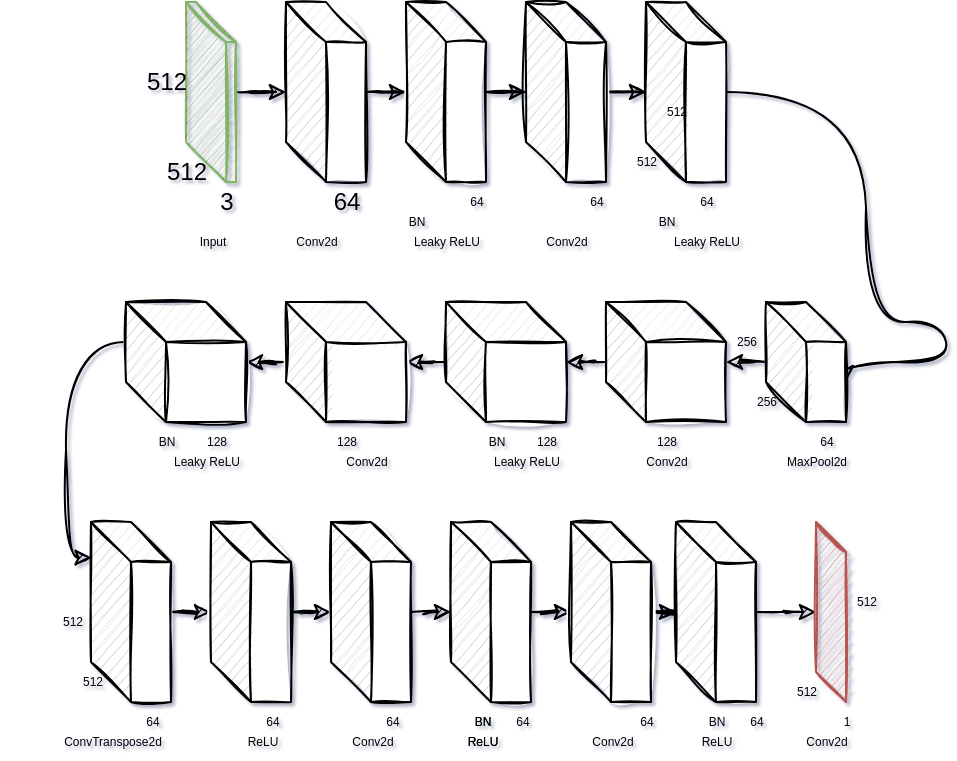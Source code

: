 <mxfile version="14.0.3" type="github">
  <diagram id="K4I6_uIa_C2dmjRzj60m" name="第 1 页">
    <mxGraphModel dx="1640" dy="473" grid="1" gridSize="10" guides="1" tooltips="1" connect="1" arrows="1" fold="1" page="1" pageScale="1" pageWidth="827" pageHeight="1169" background="none" math="0" shadow="1">
      <root>
        <mxCell id="0" />
        <mxCell id="1" parent="0" />
        <mxCell id="gtzaTPpwpM-55rcOBDIw-10" value="" style="edgeStyle=orthogonalEdgeStyle;rounded=0;sketch=1;orthogonalLoop=1;jettySize=auto;html=1;" edge="1" parent="1" source="gtzaTPpwpM-55rcOBDIw-1" target="gtzaTPpwpM-55rcOBDIw-9">
          <mxGeometry relative="1" as="geometry" />
        </mxCell>
        <mxCell id="gtzaTPpwpM-55rcOBDIw-1" value="" style="shape=cube;whiteSpace=wrap;html=1;boundedLbl=1;backgroundOutline=1;darkOpacity=0.05;darkOpacity2=0.1;sketch=1;" vertex="1" parent="1">
          <mxGeometry x="-50" y="190" width="40" height="90" as="geometry" />
        </mxCell>
        <mxCell id="gtzaTPpwpM-55rcOBDIw-8" value="" style="edgeStyle=orthogonalEdgeStyle;rounded=0;sketch=1;orthogonalLoop=1;jettySize=auto;html=1;" edge="1" parent="1" source="gtzaTPpwpM-55rcOBDIw-3" target="gtzaTPpwpM-55rcOBDIw-1">
          <mxGeometry relative="1" as="geometry" />
        </mxCell>
        <mxCell id="gtzaTPpwpM-55rcOBDIw-3" value="" style="shape=cube;whiteSpace=wrap;html=1;boundedLbl=1;backgroundOutline=1;darkOpacity=0.05;darkOpacity2=0.1;sketch=1;fillColor=#d5e8d4;strokeColor=#82b366;" vertex="1" parent="1">
          <mxGeometry x="-100" y="190" width="25" height="90" as="geometry" />
        </mxCell>
        <mxCell id="gtzaTPpwpM-55rcOBDIw-4" value="512" style="text;html=1;align=center;verticalAlign=middle;resizable=0;points=[];autosize=1;" vertex="1" parent="1">
          <mxGeometry x="-130" y="220" width="40" height="20" as="geometry" />
        </mxCell>
        <mxCell id="gtzaTPpwpM-55rcOBDIw-5" value="512" style="text;html=1;align=center;verticalAlign=middle;resizable=0;points=[];autosize=1;" vertex="1" parent="1">
          <mxGeometry x="-120" y="265" width="40" height="20" as="geometry" />
        </mxCell>
        <mxCell id="gtzaTPpwpM-55rcOBDIw-6" value="3" style="text;html=1;align=center;verticalAlign=middle;resizable=0;points=[];autosize=1;" vertex="1" parent="1">
          <mxGeometry x="-90" y="280" width="20" height="20" as="geometry" />
        </mxCell>
        <mxCell id="gtzaTPpwpM-55rcOBDIw-7" value="64" style="text;html=1;align=center;verticalAlign=middle;resizable=0;points=[];autosize=1;" vertex="1" parent="1">
          <mxGeometry x="-35" y="280" width="30" height="20" as="geometry" />
        </mxCell>
        <mxCell id="gtzaTPpwpM-55rcOBDIw-20" value="" style="edgeStyle=orthogonalEdgeStyle;rounded=0;sketch=1;orthogonalLoop=1;jettySize=auto;html=1;fontSize=6;" edge="1" parent="1" source="gtzaTPpwpM-55rcOBDIw-9" target="gtzaTPpwpM-55rcOBDIw-19">
          <mxGeometry relative="1" as="geometry" />
        </mxCell>
        <mxCell id="gtzaTPpwpM-55rcOBDIw-9" value="" style="shape=cube;whiteSpace=wrap;html=1;boundedLbl=1;backgroundOutline=1;darkOpacity=0.05;darkOpacity2=0.1;sketch=1;" vertex="1" parent="1">
          <mxGeometry x="10" y="190" width="40" height="90" as="geometry" />
        </mxCell>
        <mxCell id="gtzaTPpwpM-55rcOBDIw-15" value="64" style="text;html=1;align=center;verticalAlign=middle;resizable=0;points=[];autosize=1;fontSize=6;" vertex="1" parent="1">
          <mxGeometry x="30" y="285" width="30" height="10" as="geometry" />
        </mxCell>
        <mxCell id="gtzaTPpwpM-55rcOBDIw-28" value="" style="edgeStyle=orthogonalEdgeStyle;rounded=0;sketch=1;orthogonalLoop=1;jettySize=auto;html=1;fontSize=6;" edge="1" parent="1" source="gtzaTPpwpM-55rcOBDIw-19" target="gtzaTPpwpM-55rcOBDIw-27">
          <mxGeometry relative="1" as="geometry" />
        </mxCell>
        <mxCell id="gtzaTPpwpM-55rcOBDIw-19" value="" style="shape=cube;whiteSpace=wrap;html=1;boundedLbl=1;backgroundOutline=1;darkOpacity=0.05;darkOpacity2=0.1;sketch=1;" vertex="1" parent="1">
          <mxGeometry x="70" y="190" width="40" height="90" as="geometry" />
        </mxCell>
        <mxCell id="gtzaTPpwpM-55rcOBDIw-21" value="64" style="text;html=1;align=center;verticalAlign=middle;resizable=0;points=[];autosize=1;fontSize=6;" vertex="1" parent="1">
          <mxGeometry x="90" y="285" width="30" height="10" as="geometry" />
        </mxCell>
        <mxCell id="gtzaTPpwpM-55rcOBDIw-22" value="Input" style="text;html=1;align=center;verticalAlign=middle;resizable=0;points=[];autosize=1;fontSize=6;" vertex="1" parent="1">
          <mxGeometry x="-107.5" y="305" width="40" height="10" as="geometry" />
        </mxCell>
        <mxCell id="gtzaTPpwpM-55rcOBDIw-23" value="Conv2d" style="text;html=1;align=center;verticalAlign=middle;resizable=0;points=[];autosize=1;fontSize=6;" vertex="1" parent="1">
          <mxGeometry x="-65" y="305" width="60" height="10" as="geometry" />
        </mxCell>
        <mxCell id="gtzaTPpwpM-55rcOBDIw-24" value="Leaky ReLU" style="text;html=1;align=center;verticalAlign=middle;resizable=0;points=[];autosize=1;fontSize=6;" vertex="1" parent="1">
          <mxGeometry x="-10" y="305" width="80" height="10" as="geometry" />
        </mxCell>
        <mxCell id="gtzaTPpwpM-55rcOBDIw-25" value="BN" style="text;html=1;align=center;verticalAlign=middle;resizable=0;points=[];autosize=1;fontSize=6;" vertex="1" parent="1">
          <mxGeometry y="295" width="30" height="10" as="geometry" />
        </mxCell>
        <mxCell id="gtzaTPpwpM-55rcOBDIw-26" value="Conv2d" style="text;html=1;align=center;verticalAlign=middle;resizable=0;points=[];autosize=1;fontSize=6;" vertex="1" parent="1">
          <mxGeometry x="60" y="305" width="60" height="10" as="geometry" />
        </mxCell>
        <mxCell id="gtzaTPpwpM-55rcOBDIw-38" style="edgeStyle=orthogonalEdgeStyle;curved=1;rounded=0;sketch=1;orthogonalLoop=1;jettySize=auto;html=1;fontSize=6;entryX=0;entryY=0;entryDx=40;entryDy=40;entryPerimeter=0;" edge="1" parent="1" source="gtzaTPpwpM-55rcOBDIw-27" target="gtzaTPpwpM-55rcOBDIw-39">
          <mxGeometry relative="1" as="geometry">
            <mxPoint x="180" y="350" as="targetPoint" />
            <Array as="points">
              <mxPoint x="240" y="235" />
              <mxPoint x="240" y="350" />
              <mxPoint x="280" y="350" />
              <mxPoint x="280" y="370" />
            </Array>
          </mxGeometry>
        </mxCell>
        <mxCell id="gtzaTPpwpM-55rcOBDIw-27" value="" style="shape=cube;whiteSpace=wrap;html=1;boundedLbl=1;backgroundOutline=1;darkOpacity=0.05;darkOpacity2=0.1;sketch=1;" vertex="1" parent="1">
          <mxGeometry x="130" y="190" width="40" height="90" as="geometry" />
        </mxCell>
        <mxCell id="gtzaTPpwpM-55rcOBDIw-29" value="BN" style="text;html=1;align=center;verticalAlign=middle;resizable=0;points=[];autosize=1;fontSize=6;" vertex="1" parent="1">
          <mxGeometry x="125" y="295" width="30" height="10" as="geometry" />
        </mxCell>
        <mxCell id="gtzaTPpwpM-55rcOBDIw-30" value="Leaky ReLU" style="text;html=1;align=center;verticalAlign=middle;resizable=0;points=[];autosize=1;fontSize=6;" vertex="1" parent="1">
          <mxGeometry x="120" y="305" width="80" height="10" as="geometry" />
        </mxCell>
        <mxCell id="gtzaTPpwpM-55rcOBDIw-31" value="64" style="text;html=1;align=center;verticalAlign=middle;resizable=0;points=[];autosize=1;fontSize=6;" vertex="1" parent="1">
          <mxGeometry x="145" y="285" width="30" height="10" as="geometry" />
        </mxCell>
        <mxCell id="gtzaTPpwpM-55rcOBDIw-32" value="512" style="text;html=1;align=center;verticalAlign=middle;resizable=0;points=[];autosize=1;fontSize=6;" vertex="1" parent="1">
          <mxGeometry x="110" y="265" width="40" height="10" as="geometry" />
        </mxCell>
        <mxCell id="gtzaTPpwpM-55rcOBDIw-33" value="512" style="text;html=1;align=center;verticalAlign=middle;resizable=0;points=[];autosize=1;fontSize=6;" vertex="1" parent="1">
          <mxGeometry x="125" y="240" width="40" height="10" as="geometry" />
        </mxCell>
        <mxCell id="gtzaTPpwpM-55rcOBDIw-47" value="" style="edgeStyle=orthogonalEdgeStyle;curved=1;rounded=0;sketch=1;orthogonalLoop=1;jettySize=auto;html=1;fontSize=6;" edge="1" parent="1" source="gtzaTPpwpM-55rcOBDIw-39" target="gtzaTPpwpM-55rcOBDIw-46">
          <mxGeometry relative="1" as="geometry" />
        </mxCell>
        <mxCell id="gtzaTPpwpM-55rcOBDIw-39" value="" style="shape=cube;whiteSpace=wrap;html=1;boundedLbl=1;backgroundOutline=1;darkOpacity=0.05;darkOpacity2=0.1;sketch=1;" vertex="1" parent="1">
          <mxGeometry x="190" y="340" width="40" height="60" as="geometry" />
        </mxCell>
        <mxCell id="gtzaTPpwpM-55rcOBDIw-40" value="256" style="text;html=1;align=center;verticalAlign=middle;resizable=0;points=[];autosize=1;fontSize=6;" vertex="1" parent="1">
          <mxGeometry x="160" y="355" width="40" height="10" as="geometry" />
        </mxCell>
        <mxCell id="gtzaTPpwpM-55rcOBDIw-41" value="256" style="text;html=1;align=center;verticalAlign=middle;resizable=0;points=[];autosize=1;fontSize=6;" vertex="1" parent="1">
          <mxGeometry x="170" y="385" width="40" height="10" as="geometry" />
        </mxCell>
        <mxCell id="gtzaTPpwpM-55rcOBDIw-42" value="64" style="text;html=1;align=center;verticalAlign=middle;resizable=0;points=[];autosize=1;fontSize=6;" vertex="1" parent="1">
          <mxGeometry x="205" y="405" width="30" height="10" as="geometry" />
        </mxCell>
        <mxCell id="gtzaTPpwpM-55rcOBDIw-43" value="MaxPool2d" style="text;html=1;align=center;verticalAlign=middle;resizable=0;points=[];autosize=1;fontSize=6;" vertex="1" parent="1">
          <mxGeometry x="175" y="415" width="80" height="10" as="geometry" />
        </mxCell>
        <mxCell id="gtzaTPpwpM-55rcOBDIw-51" value="" style="edgeStyle=orthogonalEdgeStyle;curved=1;rounded=0;sketch=1;orthogonalLoop=1;jettySize=auto;html=1;fontSize=6;" edge="1" parent="1" source="gtzaTPpwpM-55rcOBDIw-46" target="gtzaTPpwpM-55rcOBDIw-50">
          <mxGeometry relative="1" as="geometry" />
        </mxCell>
        <mxCell id="gtzaTPpwpM-55rcOBDIw-46" value="" style="shape=cube;whiteSpace=wrap;html=1;boundedLbl=1;backgroundOutline=1;darkOpacity=0.05;darkOpacity2=0.1;sketch=1;" vertex="1" parent="1">
          <mxGeometry x="110" y="340" width="60" height="60" as="geometry" />
        </mxCell>
        <mxCell id="gtzaTPpwpM-55rcOBDIw-48" value="128" style="text;html=1;align=center;verticalAlign=middle;resizable=0;points=[];autosize=1;fontSize=6;" vertex="1" parent="1">
          <mxGeometry x="120" y="405" width="40" height="10" as="geometry" />
        </mxCell>
        <mxCell id="gtzaTPpwpM-55rcOBDIw-49" value="Conv2d" style="text;html=1;align=center;verticalAlign=middle;resizable=0;points=[];autosize=1;fontSize=6;" vertex="1" parent="1">
          <mxGeometry x="110" y="415" width="60" height="10" as="geometry" />
        </mxCell>
        <mxCell id="gtzaTPpwpM-55rcOBDIw-53" value="" style="edgeStyle=orthogonalEdgeStyle;curved=1;rounded=0;sketch=1;orthogonalLoop=1;jettySize=auto;html=1;fontSize=6;" edge="1" parent="1" source="gtzaTPpwpM-55rcOBDIw-50" target="gtzaTPpwpM-55rcOBDIw-52">
          <mxGeometry relative="1" as="geometry" />
        </mxCell>
        <mxCell id="gtzaTPpwpM-55rcOBDIw-50" value="" style="shape=cube;whiteSpace=wrap;html=1;boundedLbl=1;backgroundOutline=1;darkOpacity=0.05;darkOpacity2=0.1;sketch=1;" vertex="1" parent="1">
          <mxGeometry x="30" y="340" width="60" height="60" as="geometry" />
        </mxCell>
        <mxCell id="gtzaTPpwpM-55rcOBDIw-55" value="" style="edgeStyle=orthogonalEdgeStyle;curved=1;rounded=0;sketch=1;orthogonalLoop=1;jettySize=auto;html=1;fontSize=6;" edge="1" parent="1" source="gtzaTPpwpM-55rcOBDIw-52" target="gtzaTPpwpM-55rcOBDIw-54">
          <mxGeometry relative="1" as="geometry" />
        </mxCell>
        <mxCell id="gtzaTPpwpM-55rcOBDIw-52" value="" style="shape=cube;whiteSpace=wrap;html=1;boundedLbl=1;backgroundOutline=1;darkOpacity=0.05;darkOpacity2=0.1;sketch=1;" vertex="1" parent="1">
          <mxGeometry x="-50" y="340" width="60" height="60" as="geometry" />
        </mxCell>
        <mxCell id="gtzaTPpwpM-55rcOBDIw-65" style="edgeStyle=orthogonalEdgeStyle;curved=1;rounded=0;sketch=1;orthogonalLoop=1;jettySize=auto;html=1;entryX=0.007;entryY=0.198;entryDx=0;entryDy=0;entryPerimeter=0;fontSize=6;exitX=0;exitY=0;exitDx=0;exitDy=20;exitPerimeter=0;" edge="1" parent="1" source="gtzaTPpwpM-55rcOBDIw-54" target="gtzaTPpwpM-55rcOBDIw-64">
          <mxGeometry relative="1" as="geometry">
            <Array as="points">
              <mxPoint x="-160" y="360" />
              <mxPoint x="-160" y="468" />
            </Array>
          </mxGeometry>
        </mxCell>
        <mxCell id="gtzaTPpwpM-55rcOBDIw-54" value="" style="shape=cube;whiteSpace=wrap;html=1;boundedLbl=1;backgroundOutline=1;darkOpacity=0.05;darkOpacity2=0.1;sketch=1;" vertex="1" parent="1">
          <mxGeometry x="-130" y="340" width="60" height="60" as="geometry" />
        </mxCell>
        <mxCell id="gtzaTPpwpM-55rcOBDIw-56" value="128" style="text;html=1;align=center;verticalAlign=middle;resizable=0;points=[];autosize=1;fontSize=6;" vertex="1" parent="1">
          <mxGeometry x="60" y="405" width="40" height="10" as="geometry" />
        </mxCell>
        <mxCell id="gtzaTPpwpM-55rcOBDIw-57" value="128" style="text;html=1;align=center;verticalAlign=middle;resizable=0;points=[];autosize=1;fontSize=6;" vertex="1" parent="1">
          <mxGeometry x="-40" y="405" width="40" height="10" as="geometry" />
        </mxCell>
        <mxCell id="gtzaTPpwpM-55rcOBDIw-58" value="128" style="text;html=1;align=center;verticalAlign=middle;resizable=0;points=[];autosize=1;fontSize=6;" vertex="1" parent="1">
          <mxGeometry x="-105" y="405" width="40" height="10" as="geometry" />
        </mxCell>
        <mxCell id="gtzaTPpwpM-55rcOBDIw-59" value="Leaky ReLU" style="text;html=1;align=center;verticalAlign=middle;resizable=0;points=[];autosize=1;fontSize=6;" vertex="1" parent="1">
          <mxGeometry x="30" y="415" width="80" height="10" as="geometry" />
        </mxCell>
        <mxCell id="gtzaTPpwpM-55rcOBDIw-60" value="Conv2d" style="text;html=1;align=center;verticalAlign=middle;resizable=0;points=[];autosize=1;fontSize=6;" vertex="1" parent="1">
          <mxGeometry x="-40" y="415" width="60" height="10" as="geometry" />
        </mxCell>
        <mxCell id="gtzaTPpwpM-55rcOBDIw-61" value="Leaky ReLU" style="text;html=1;align=center;verticalAlign=middle;resizable=0;points=[];autosize=1;fontSize=6;" vertex="1" parent="1">
          <mxGeometry x="-130" y="415" width="80" height="10" as="geometry" />
        </mxCell>
        <mxCell id="gtzaTPpwpM-55rcOBDIw-62" value="BN" style="text;html=1;align=center;verticalAlign=middle;resizable=0;points=[];autosize=1;fontSize=6;" vertex="1" parent="1">
          <mxGeometry x="40" y="405" width="30" height="10" as="geometry" />
        </mxCell>
        <mxCell id="gtzaTPpwpM-55rcOBDIw-63" value="BN" style="text;html=1;align=center;verticalAlign=middle;resizable=0;points=[];autosize=1;fontSize=6;" vertex="1" parent="1">
          <mxGeometry x="-125" y="405" width="30" height="10" as="geometry" />
        </mxCell>
        <mxCell id="gtzaTPpwpM-55rcOBDIw-72" value="" style="edgeStyle=orthogonalEdgeStyle;curved=1;rounded=0;sketch=1;orthogonalLoop=1;jettySize=auto;html=1;fontSize=6;" edge="1" parent="1" source="gtzaTPpwpM-55rcOBDIw-64" target="gtzaTPpwpM-55rcOBDIw-71">
          <mxGeometry relative="1" as="geometry" />
        </mxCell>
        <mxCell id="gtzaTPpwpM-55rcOBDIw-64" value="" style="shape=cube;whiteSpace=wrap;html=1;boundedLbl=1;backgroundOutline=1;darkOpacity=0.05;darkOpacity2=0.1;sketch=1;" vertex="1" parent="1">
          <mxGeometry x="-147.5" y="450" width="40" height="90" as="geometry" />
        </mxCell>
        <mxCell id="gtzaTPpwpM-55rcOBDIw-66" value="64" style="text;html=1;align=center;verticalAlign=middle;resizable=0;points=[];autosize=1;fontSize=6;" vertex="1" parent="1">
          <mxGeometry x="-132.5" y="545" width="30" height="10" as="geometry" />
        </mxCell>
        <mxCell id="gtzaTPpwpM-55rcOBDIw-67" value="512" style="text;html=1;align=center;verticalAlign=middle;resizable=0;points=[];autosize=1;fontSize=6;" vertex="1" parent="1">
          <mxGeometry x="-167.5" y="525" width="40" height="10" as="geometry" />
        </mxCell>
        <mxCell id="gtzaTPpwpM-55rcOBDIw-68" value="512" style="text;html=1;align=center;verticalAlign=middle;resizable=0;points=[];autosize=1;fontSize=6;" vertex="1" parent="1">
          <mxGeometry x="-177.5" y="495" width="40" height="10" as="geometry" />
        </mxCell>
        <mxCell id="gtzaTPpwpM-55rcOBDIw-70" value="ConvTranspose2d" style="text;html=1;align=center;verticalAlign=middle;resizable=0;points=[];autosize=1;fontSize=6;" vertex="1" parent="1">
          <mxGeometry x="-192.5" y="555" width="110" height="10" as="geometry" />
        </mxCell>
        <mxCell id="gtzaTPpwpM-55rcOBDIw-76" value="" style="edgeStyle=orthogonalEdgeStyle;curved=1;rounded=0;sketch=1;orthogonalLoop=1;jettySize=auto;html=1;fontSize=6;" edge="1" parent="1" source="gtzaTPpwpM-55rcOBDIw-71" target="gtzaTPpwpM-55rcOBDIw-75">
          <mxGeometry relative="1" as="geometry" />
        </mxCell>
        <mxCell id="gtzaTPpwpM-55rcOBDIw-71" value="" style="shape=cube;whiteSpace=wrap;html=1;boundedLbl=1;backgroundOutline=1;darkOpacity=0.05;darkOpacity2=0.1;sketch=1;" vertex="1" parent="1">
          <mxGeometry x="-87.5" y="450" width="40" height="90" as="geometry" />
        </mxCell>
        <mxCell id="gtzaTPpwpM-55rcOBDIw-73" value="ReLU" style="text;html=1;align=center;verticalAlign=middle;resizable=0;points=[];autosize=1;fontSize=6;" vertex="1" parent="1">
          <mxGeometry x="-87.5" y="555" width="50" height="10" as="geometry" />
        </mxCell>
        <mxCell id="gtzaTPpwpM-55rcOBDIw-74" value="64" style="text;html=1;align=center;verticalAlign=middle;resizable=0;points=[];autosize=1;fontSize=6;" vertex="1" parent="1">
          <mxGeometry x="-72.5" y="545" width="30" height="10" as="geometry" />
        </mxCell>
        <mxCell id="gtzaTPpwpM-55rcOBDIw-80" value="" style="edgeStyle=orthogonalEdgeStyle;curved=1;rounded=0;sketch=1;orthogonalLoop=1;jettySize=auto;html=1;fontSize=6;" edge="1" parent="1" source="gtzaTPpwpM-55rcOBDIw-75" target="gtzaTPpwpM-55rcOBDIw-79">
          <mxGeometry relative="1" as="geometry" />
        </mxCell>
        <mxCell id="gtzaTPpwpM-55rcOBDIw-75" value="" style="shape=cube;whiteSpace=wrap;html=1;boundedLbl=1;backgroundOutline=1;darkOpacity=0.05;darkOpacity2=0.1;sketch=1;" vertex="1" parent="1">
          <mxGeometry x="-27.5" y="450" width="40" height="90" as="geometry" />
        </mxCell>
        <mxCell id="gtzaTPpwpM-55rcOBDIw-77" value="64" style="text;html=1;align=center;verticalAlign=middle;resizable=0;points=[];autosize=1;fontSize=6;" vertex="1" parent="1">
          <mxGeometry x="-12.5" y="545" width="30" height="10" as="geometry" />
        </mxCell>
        <mxCell id="gtzaTPpwpM-55rcOBDIw-78" value="Conv2d" style="text;html=1;align=center;verticalAlign=middle;resizable=0;points=[];autosize=1;fontSize=6;" vertex="1" parent="1">
          <mxGeometry x="-37.5" y="555" width="60" height="10" as="geometry" />
        </mxCell>
        <mxCell id="gtzaTPpwpM-55rcOBDIw-85" value="" style="edgeStyle=orthogonalEdgeStyle;curved=1;rounded=0;sketch=1;orthogonalLoop=1;jettySize=auto;html=1;fontSize=6;" edge="1" parent="1" source="gtzaTPpwpM-55rcOBDIw-79" target="gtzaTPpwpM-55rcOBDIw-84">
          <mxGeometry relative="1" as="geometry" />
        </mxCell>
        <mxCell id="gtzaTPpwpM-55rcOBDIw-79" value="" style="shape=cube;whiteSpace=wrap;html=1;boundedLbl=1;backgroundOutline=1;darkOpacity=0.05;darkOpacity2=0.1;sketch=1;" vertex="1" parent="1">
          <mxGeometry x="32.5" y="450" width="40" height="90" as="geometry" />
        </mxCell>
        <mxCell id="gtzaTPpwpM-55rcOBDIw-81" value="64" style="text;html=1;align=center;verticalAlign=middle;resizable=0;points=[];autosize=1;fontSize=6;" vertex="1" parent="1">
          <mxGeometry x="52.5" y="545" width="30" height="10" as="geometry" />
        </mxCell>
        <mxCell id="gtzaTPpwpM-55rcOBDIw-82" value="ReLU" style="text;html=1;align=center;verticalAlign=middle;resizable=0;points=[];autosize=1;fontSize=6;" vertex="1" parent="1">
          <mxGeometry x="22.5" y="555" width="50" height="10" as="geometry" />
        </mxCell>
        <mxCell id="gtzaTPpwpM-55rcOBDIw-83" value="BN" style="text;html=1;align=center;verticalAlign=middle;resizable=0;points=[];autosize=1;fontSize=6;" vertex="1" parent="1">
          <mxGeometry x="32.5" y="545" width="30" height="10" as="geometry" />
        </mxCell>
        <mxCell id="gtzaTPpwpM-55rcOBDIw-89" value="" style="edgeStyle=orthogonalEdgeStyle;curved=1;rounded=0;sketch=1;orthogonalLoop=1;jettySize=auto;html=1;fontSize=6;" edge="1" parent="1" source="gtzaTPpwpM-55rcOBDIw-84" target="gtzaTPpwpM-55rcOBDIw-88">
          <mxGeometry relative="1" as="geometry" />
        </mxCell>
        <mxCell id="gtzaTPpwpM-55rcOBDIw-84" value="" style="shape=cube;whiteSpace=wrap;html=1;boundedLbl=1;backgroundOutline=1;darkOpacity=0.05;darkOpacity2=0.1;sketch=1;" vertex="1" parent="1">
          <mxGeometry x="92.5" y="450" width="40" height="90" as="geometry" />
        </mxCell>
        <mxCell id="gtzaTPpwpM-55rcOBDIw-86" value="64" style="text;html=1;align=center;verticalAlign=middle;resizable=0;points=[];autosize=1;fontSize=6;" vertex="1" parent="1">
          <mxGeometry x="115" y="545" width="30" height="10" as="geometry" />
        </mxCell>
        <mxCell id="gtzaTPpwpM-55rcOBDIw-87" value="Conv2d" style="text;html=1;align=center;verticalAlign=middle;resizable=0;points=[];autosize=1;fontSize=6;" vertex="1" parent="1">
          <mxGeometry x="82.5" y="555" width="60" height="10" as="geometry" />
        </mxCell>
        <mxCell id="gtzaTPpwpM-55rcOBDIw-98" value="" style="edgeStyle=orthogonalEdgeStyle;curved=1;rounded=0;sketch=1;orthogonalLoop=1;jettySize=auto;html=1;fontSize=6;" edge="1" parent="1" source="gtzaTPpwpM-55rcOBDIw-88" target="gtzaTPpwpM-55rcOBDIw-97">
          <mxGeometry relative="1" as="geometry" />
        </mxCell>
        <mxCell id="gtzaTPpwpM-55rcOBDIw-88" value="" style="shape=cube;whiteSpace=wrap;html=1;boundedLbl=1;backgroundOutline=1;darkOpacity=0.05;darkOpacity2=0.1;sketch=1;" vertex="1" parent="1">
          <mxGeometry x="145" y="450" width="40" height="90" as="geometry" />
        </mxCell>
        <mxCell id="gtzaTPpwpM-55rcOBDIw-92" value="BN" style="text;html=1;align=center;verticalAlign=middle;resizable=0;points=[];autosize=1;fontSize=6;" vertex="1" parent="1">
          <mxGeometry x="32.5" y="545" width="30" height="10" as="geometry" />
        </mxCell>
        <mxCell id="gtzaTPpwpM-55rcOBDIw-93" value="ReLU" style="text;html=1;align=center;verticalAlign=middle;resizable=0;points=[];autosize=1;fontSize=6;" vertex="1" parent="1">
          <mxGeometry x="22.5" y="555" width="50" height="10" as="geometry" />
        </mxCell>
        <mxCell id="gtzaTPpwpM-55rcOBDIw-94" value="64" style="text;html=1;align=center;verticalAlign=middle;resizable=0;points=[];autosize=1;fontSize=6;" vertex="1" parent="1">
          <mxGeometry x="170" y="545" width="30" height="10" as="geometry" />
        </mxCell>
        <mxCell id="gtzaTPpwpM-55rcOBDIw-95" value="BN" style="text;html=1;align=center;verticalAlign=middle;resizable=0;points=[];autosize=1;fontSize=6;" vertex="1" parent="1">
          <mxGeometry x="150" y="545" width="30" height="10" as="geometry" />
        </mxCell>
        <mxCell id="gtzaTPpwpM-55rcOBDIw-96" value="ReLU" style="text;html=1;align=center;verticalAlign=middle;resizable=0;points=[];autosize=1;fontSize=6;" vertex="1" parent="1">
          <mxGeometry x="140" y="555" width="50" height="10" as="geometry" />
        </mxCell>
        <mxCell id="gtzaTPpwpM-55rcOBDIw-97" value="" style="shape=cube;whiteSpace=wrap;html=1;boundedLbl=1;backgroundOutline=1;darkOpacity=0.05;darkOpacity2=0.1;sketch=1;fillColor=#f8cecc;strokeColor=#b85450;" vertex="1" parent="1">
          <mxGeometry x="215" y="450" width="15" height="90" as="geometry" />
        </mxCell>
        <mxCell id="gtzaTPpwpM-55rcOBDIw-99" value="Conv2d" style="text;html=1;align=center;verticalAlign=middle;resizable=0;points=[];autosize=1;fontSize=6;" vertex="1" parent="1">
          <mxGeometry x="190" y="555" width="60" height="10" as="geometry" />
        </mxCell>
        <mxCell id="gtzaTPpwpM-55rcOBDIw-100" value="1" style="text;html=1;align=center;verticalAlign=middle;resizable=0;points=[];autosize=1;fontSize=6;" vertex="1" parent="1">
          <mxGeometry x="220" y="545" width="20" height="10" as="geometry" />
        </mxCell>
        <mxCell id="gtzaTPpwpM-55rcOBDIw-101" value="512" style="text;html=1;align=center;verticalAlign=middle;resizable=0;points=[];autosize=1;fontSize=6;" vertex="1" parent="1">
          <mxGeometry x="190" y="530" width="40" height="10" as="geometry" />
        </mxCell>
        <mxCell id="gtzaTPpwpM-55rcOBDIw-102" value="512" style="text;html=1;align=center;verticalAlign=middle;resizable=0;points=[];autosize=1;fontSize=6;" vertex="1" parent="1">
          <mxGeometry x="220" y="485" width="40" height="10" as="geometry" />
        </mxCell>
      </root>
    </mxGraphModel>
  </diagram>
</mxfile>
